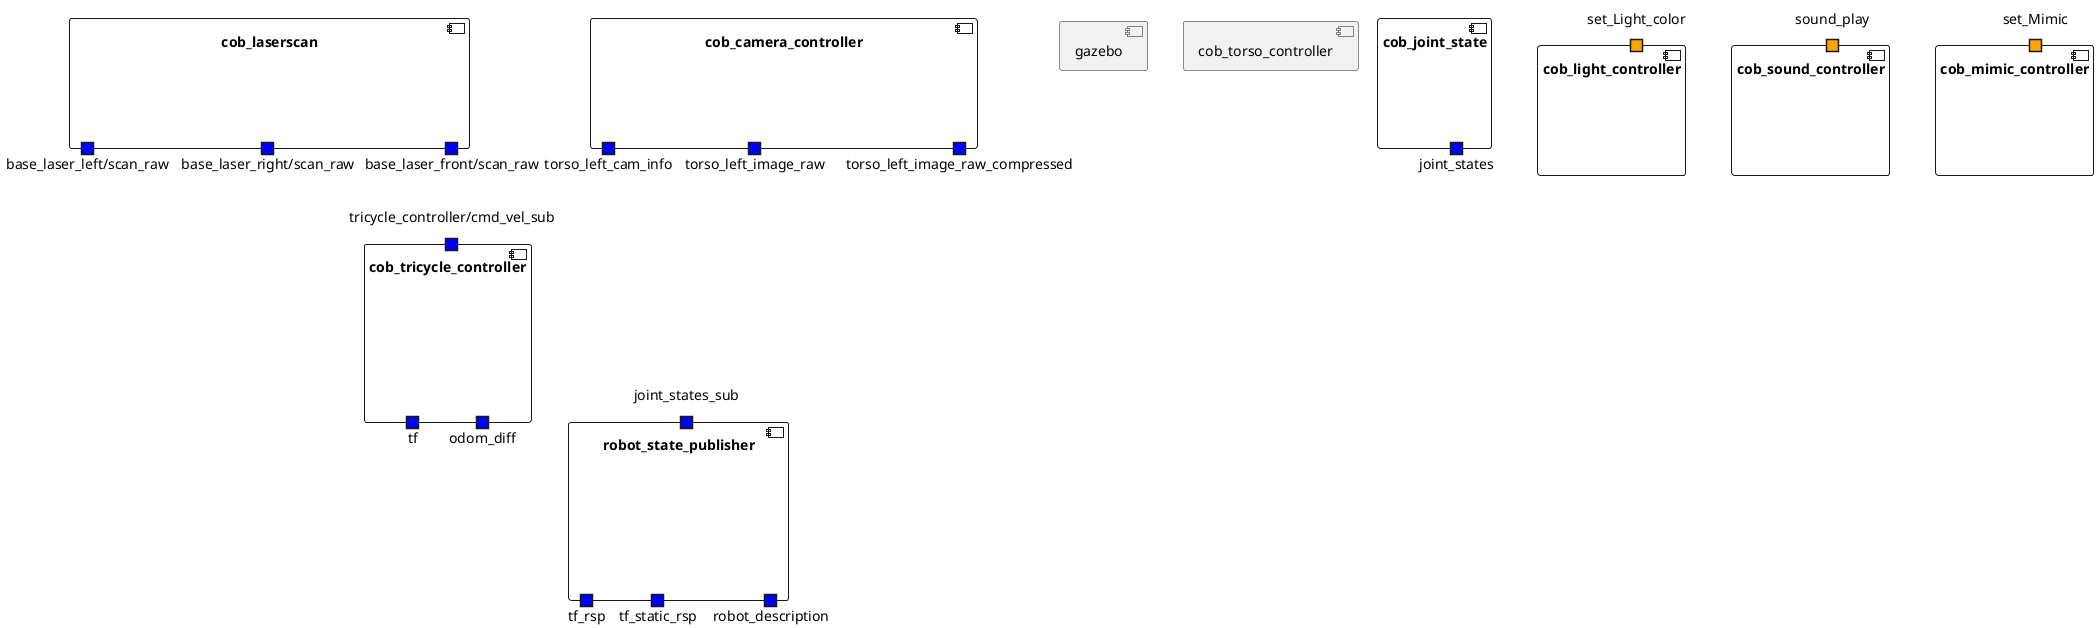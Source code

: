 @startuml

/'SUBSYSTEMS'/

  component gazebo {

/' PORTS DEFINED AS AVAILABLE IN THE ROSSYSTEM FILE '/

/' PORTS FROM THE ORIGINAL NODE '/
  }

  component cob_laserscan {

/' PORTS DEFINED AS AVAILABLE IN THE ROSSYSTEM FILE '/
    portout cob_laserscan.base_laser_left_scan_raw as "base_laser_left/scan_raw" #blue
    portout cob_laserscan.base_laser_right_scan_raw as "base_laser_right/scan_raw" #blue
    portout cob_laserscan.base_laser_front_scan_raw as "base_laser_front/scan_raw" #blue

/' PORTS FROM THE ORIGINAL NODE '/
  }

  component cob_camera_controller {

/' PORTS DEFINED AS AVAILABLE IN THE ROSSYSTEM FILE '/
    portout cob_camera_controller.torso_left_cam_info as "torso_left_cam_info" #blue
    portout cob_camera_controller.torso_left_image_raw as "torso_left_image_raw" #blue
    portout cob_camera_controller.torso_left_image_raw_compressed as "torso_left_image_raw_compressed" #blue

/' PORTS FROM THE ORIGINAL NODE '/
  }

  component cob_tricycle_controller {

/' PORTS DEFINED AS AVAILABLE IN THE ROSSYSTEM FILE '/
    portin cob_tricycle_controller.tricycle_controller_cmd_vel_sub as "tricycle_controller/cmd_vel_sub" #blue
    portout cob_tricycle_controller.tf as "tf" #blue
    portout cob_tricycle_controller.odom_diff as "odom_diff" #blue

/' PORTS FROM THE ORIGINAL NODE '/
  }

  component cob_torso_controller {

/' PORTS DEFINED AS AVAILABLE IN THE ROSSYSTEM FILE '/

/' PORTS FROM THE ORIGINAL NODE '/
  }

  component robot_state_publisher {

/' PORTS DEFINED AS AVAILABLE IN THE ROSSYSTEM FILE '/
    portin robot_state_publisher.joint_states_sub as "joint_states_sub" #blue
    portout robot_state_publisher.tf_rsp as "tf_rsp" #blue
    portout robot_state_publisher.tf_static_rsp as "tf_static_rsp" #blue
    portout robot_state_publisher.robot_description as "robot_description" #blue

/' PORTS FROM THE ORIGINAL NODE '/
  }

  component cob_joint_state {

/' PORTS DEFINED AS AVAILABLE IN THE ROSSYSTEM FILE '/
    portout cob_joint_state.joint_states as "joint_states" #blue

/' PORTS FROM THE ORIGINAL NODE '/
  }

  component cob_light_controller {

/' PORTS DEFINED AS AVAILABLE IN THE ROSSYSTEM FILE '/
    portin cob_light_controller.set_Light_color as "set_Light_color" #orange

/' PORTS FROM THE ORIGINAL NODE '/
  }

  component cob_sound_controller {

/' PORTS DEFINED AS AVAILABLE IN THE ROSSYSTEM FILE '/
    portin cob_sound_controller.sound_play as "sound_play" #orange

/' PORTS FROM THE ORIGINAL NODE '/
  }

  component cob_mimic_controller {

/' PORTS DEFINED AS AVAILABLE IN THE ROSSYSTEM FILE '/
    portin cob_mimic_controller.set_Mimic as "set_Mimic" #orange

/' PORTS FROM THE ORIGINAL NODE '/
  }


@enduml